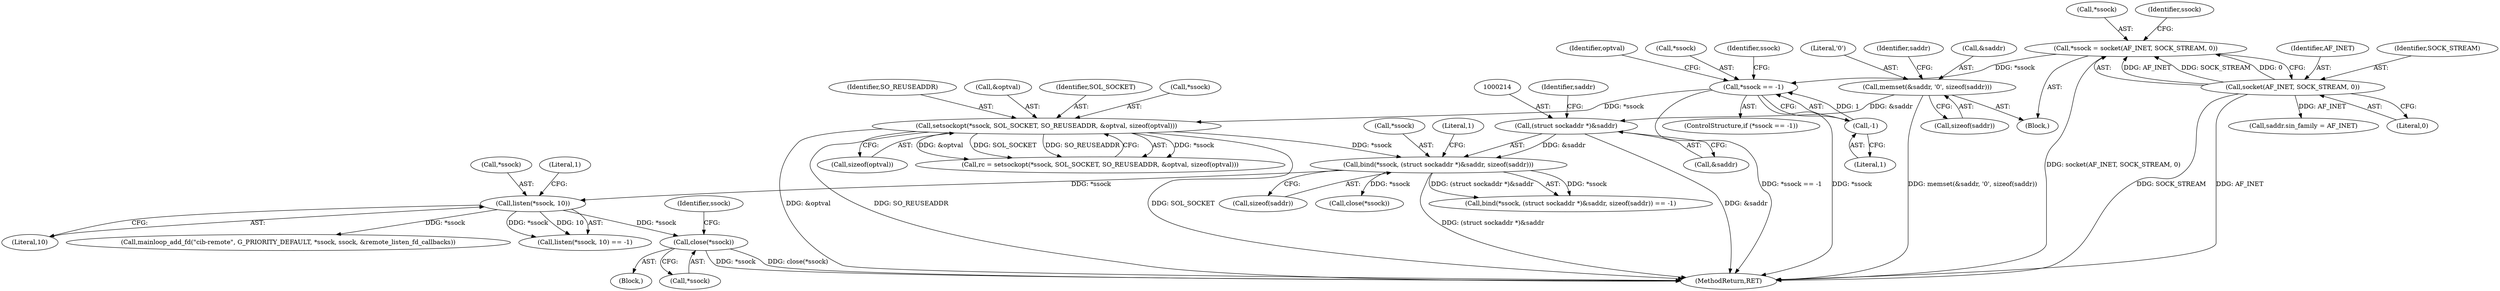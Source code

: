 digraph "0_pacemaker_564f7cc2a51dcd2f28ab12a13394f31be5aa3c93_4@API" {
"1000239" [label="(Call,close(*ssock))"];
"1000232" [label="(Call,listen(*ssock, 10))"];
"1000210" [label="(Call,bind(*ssock, (struct sockaddr *)&saddr, sizeof(saddr)))"];
"1000167" [label="(Call,setsockopt(*ssock, SOL_SOCKET, SO_REUSEADDR, &optval, sizeof(optval)))"];
"1000151" [label="(Call,*ssock == -1)"];
"1000143" [label="(Call,*ssock = socket(AF_INET, SOCK_STREAM, 0))"];
"1000146" [label="(Call,socket(AF_INET, SOCK_STREAM, 0))"];
"1000154" [label="(Call,-1)"];
"1000213" [label="(Call,(struct sockaddr *)&saddr)"];
"1000184" [label="(Call,memset(&saddr, '\0', sizeof(saddr)))"];
"1000187" [label="(Literal,'\0')"];
"1000146" [label="(Call,socket(AF_INET, SOCK_STREAM, 0))"];
"1000192" [label="(Identifier,saddr)"];
"1000172" [label="(Call,&optval)"];
"1000185" [label="(Call,&saddr)"];
"1000165" [label="(Call,rc = setsockopt(*ssock, SOL_SOCKET, SO_REUSEADDR, &optval, sizeof(optval)))"];
"1000232" [label="(Call,listen(*ssock, 10))"];
"1000240" [label="(Call,*ssock)"];
"1000209" [label="(Call,bind(*ssock, (struct sockaddr *)&saddr, sizeof(saddr)) == -1)"];
"1000235" [label="(Literal,10)"];
"1000222" [label="(Call,close(*ssock))"];
"1000233" [label="(Call,*ssock)"];
"1000237" [label="(Literal,1)"];
"1000170" [label="(Identifier,SOL_SOCKET)"];
"1000258" [label="(MethodReturn,RET)"];
"1000150" [label="(ControlStructure,if (*ssock == -1))"];
"1000155" [label="(Literal,1)"];
"1000247" [label="(Call,mainloop_add_fd(\"cib-remote\", G_PRIORITY_DEFAULT, *ssock, ssock, &remote_listen_fd_callbacks))"];
"1000168" [label="(Call,*ssock)"];
"1000163" [label="(Identifier,optval)"];
"1000144" [label="(Call,*ssock)"];
"1000218" [label="(Identifier,saddr)"];
"1000143" [label="(Call,*ssock = socket(AF_INET, SOCK_STREAM, 0))"];
"1000152" [label="(Call,*ssock)"];
"1000147" [label="(Identifier,AF_INET)"];
"1000243" [label="(Identifier,ssock)"];
"1000190" [label="(Call,saddr.sin_family = AF_INET)"];
"1000167" [label="(Call,setsockopt(*ssock, SOL_SOCKET, SO_REUSEADDR, &optval, sizeof(optval)))"];
"1000148" [label="(Identifier,SOCK_STREAM)"];
"1000184" [label="(Call,memset(&saddr, '\0', sizeof(saddr)))"];
"1000108" [label="(Block,)"];
"1000174" [label="(Call,sizeof(optval))"];
"1000220" [label="(Literal,1)"];
"1000188" [label="(Call,sizeof(saddr))"];
"1000158" [label="(Identifier,ssock)"];
"1000211" [label="(Call,*ssock)"];
"1000153" [label="(Identifier,ssock)"];
"1000238" [label="(Block,)"];
"1000231" [label="(Call,listen(*ssock, 10) == -1)"];
"1000171" [label="(Identifier,SO_REUSEADDR)"];
"1000213" [label="(Call,(struct sockaddr *)&saddr)"];
"1000149" [label="(Literal,0)"];
"1000215" [label="(Call,&saddr)"];
"1000239" [label="(Call,close(*ssock))"];
"1000151" [label="(Call,*ssock == -1)"];
"1000154" [label="(Call,-1)"];
"1000210" [label="(Call,bind(*ssock, (struct sockaddr *)&saddr, sizeof(saddr)))"];
"1000217" [label="(Call,sizeof(saddr))"];
"1000239" -> "1000238"  [label="AST: "];
"1000239" -> "1000240"  [label="CFG: "];
"1000240" -> "1000239"  [label="AST: "];
"1000243" -> "1000239"  [label="CFG: "];
"1000239" -> "1000258"  [label="DDG: close(*ssock)"];
"1000239" -> "1000258"  [label="DDG: *ssock"];
"1000232" -> "1000239"  [label="DDG: *ssock"];
"1000232" -> "1000231"  [label="AST: "];
"1000232" -> "1000235"  [label="CFG: "];
"1000233" -> "1000232"  [label="AST: "];
"1000235" -> "1000232"  [label="AST: "];
"1000237" -> "1000232"  [label="CFG: "];
"1000232" -> "1000231"  [label="DDG: *ssock"];
"1000232" -> "1000231"  [label="DDG: 10"];
"1000210" -> "1000232"  [label="DDG: *ssock"];
"1000232" -> "1000247"  [label="DDG: *ssock"];
"1000210" -> "1000209"  [label="AST: "];
"1000210" -> "1000217"  [label="CFG: "];
"1000211" -> "1000210"  [label="AST: "];
"1000213" -> "1000210"  [label="AST: "];
"1000217" -> "1000210"  [label="AST: "];
"1000220" -> "1000210"  [label="CFG: "];
"1000210" -> "1000258"  [label="DDG: (struct sockaddr *)&saddr"];
"1000210" -> "1000209"  [label="DDG: *ssock"];
"1000210" -> "1000209"  [label="DDG: (struct sockaddr *)&saddr"];
"1000167" -> "1000210"  [label="DDG: *ssock"];
"1000213" -> "1000210"  [label="DDG: &saddr"];
"1000210" -> "1000222"  [label="DDG: *ssock"];
"1000167" -> "1000165"  [label="AST: "];
"1000167" -> "1000174"  [label="CFG: "];
"1000168" -> "1000167"  [label="AST: "];
"1000170" -> "1000167"  [label="AST: "];
"1000171" -> "1000167"  [label="AST: "];
"1000172" -> "1000167"  [label="AST: "];
"1000174" -> "1000167"  [label="AST: "];
"1000165" -> "1000167"  [label="CFG: "];
"1000167" -> "1000258"  [label="DDG: &optval"];
"1000167" -> "1000258"  [label="DDG: SO_REUSEADDR"];
"1000167" -> "1000258"  [label="DDG: SOL_SOCKET"];
"1000167" -> "1000165"  [label="DDG: *ssock"];
"1000167" -> "1000165"  [label="DDG: &optval"];
"1000167" -> "1000165"  [label="DDG: SOL_SOCKET"];
"1000167" -> "1000165"  [label="DDG: SO_REUSEADDR"];
"1000151" -> "1000167"  [label="DDG: *ssock"];
"1000151" -> "1000150"  [label="AST: "];
"1000151" -> "1000154"  [label="CFG: "];
"1000152" -> "1000151"  [label="AST: "];
"1000154" -> "1000151"  [label="AST: "];
"1000158" -> "1000151"  [label="CFG: "];
"1000163" -> "1000151"  [label="CFG: "];
"1000151" -> "1000258"  [label="DDG: *ssock == -1"];
"1000151" -> "1000258"  [label="DDG: *ssock"];
"1000143" -> "1000151"  [label="DDG: *ssock"];
"1000154" -> "1000151"  [label="DDG: 1"];
"1000143" -> "1000108"  [label="AST: "];
"1000143" -> "1000146"  [label="CFG: "];
"1000144" -> "1000143"  [label="AST: "];
"1000146" -> "1000143"  [label="AST: "];
"1000153" -> "1000143"  [label="CFG: "];
"1000143" -> "1000258"  [label="DDG: socket(AF_INET, SOCK_STREAM, 0)"];
"1000146" -> "1000143"  [label="DDG: AF_INET"];
"1000146" -> "1000143"  [label="DDG: SOCK_STREAM"];
"1000146" -> "1000143"  [label="DDG: 0"];
"1000146" -> "1000149"  [label="CFG: "];
"1000147" -> "1000146"  [label="AST: "];
"1000148" -> "1000146"  [label="AST: "];
"1000149" -> "1000146"  [label="AST: "];
"1000146" -> "1000258"  [label="DDG: SOCK_STREAM"];
"1000146" -> "1000258"  [label="DDG: AF_INET"];
"1000146" -> "1000190"  [label="DDG: AF_INET"];
"1000154" -> "1000155"  [label="CFG: "];
"1000155" -> "1000154"  [label="AST: "];
"1000213" -> "1000215"  [label="CFG: "];
"1000214" -> "1000213"  [label="AST: "];
"1000215" -> "1000213"  [label="AST: "];
"1000218" -> "1000213"  [label="CFG: "];
"1000213" -> "1000258"  [label="DDG: &saddr"];
"1000184" -> "1000213"  [label="DDG: &saddr"];
"1000184" -> "1000108"  [label="AST: "];
"1000184" -> "1000188"  [label="CFG: "];
"1000185" -> "1000184"  [label="AST: "];
"1000187" -> "1000184"  [label="AST: "];
"1000188" -> "1000184"  [label="AST: "];
"1000192" -> "1000184"  [label="CFG: "];
"1000184" -> "1000258"  [label="DDG: memset(&saddr, '\0', sizeof(saddr))"];
}

